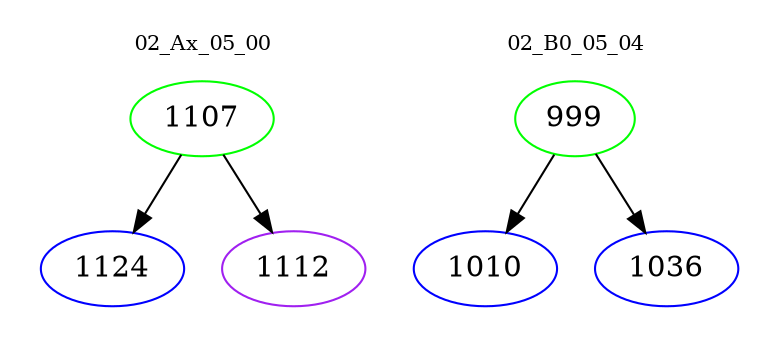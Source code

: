 digraph{
subgraph cluster_0 {
color = white
label = "02_Ax_05_00";
fontsize=10;
T0_1107 [label="1107", color="green"]
T0_1107 -> T0_1124 [color="black"]
T0_1124 [label="1124", color="blue"]
T0_1107 -> T0_1112 [color="black"]
T0_1112 [label="1112", color="purple"]
}
subgraph cluster_1 {
color = white
label = "02_B0_05_04";
fontsize=10;
T1_999 [label="999", color="green"]
T1_999 -> T1_1010 [color="black"]
T1_1010 [label="1010", color="blue"]
T1_999 -> T1_1036 [color="black"]
T1_1036 [label="1036", color="blue"]
}
}
